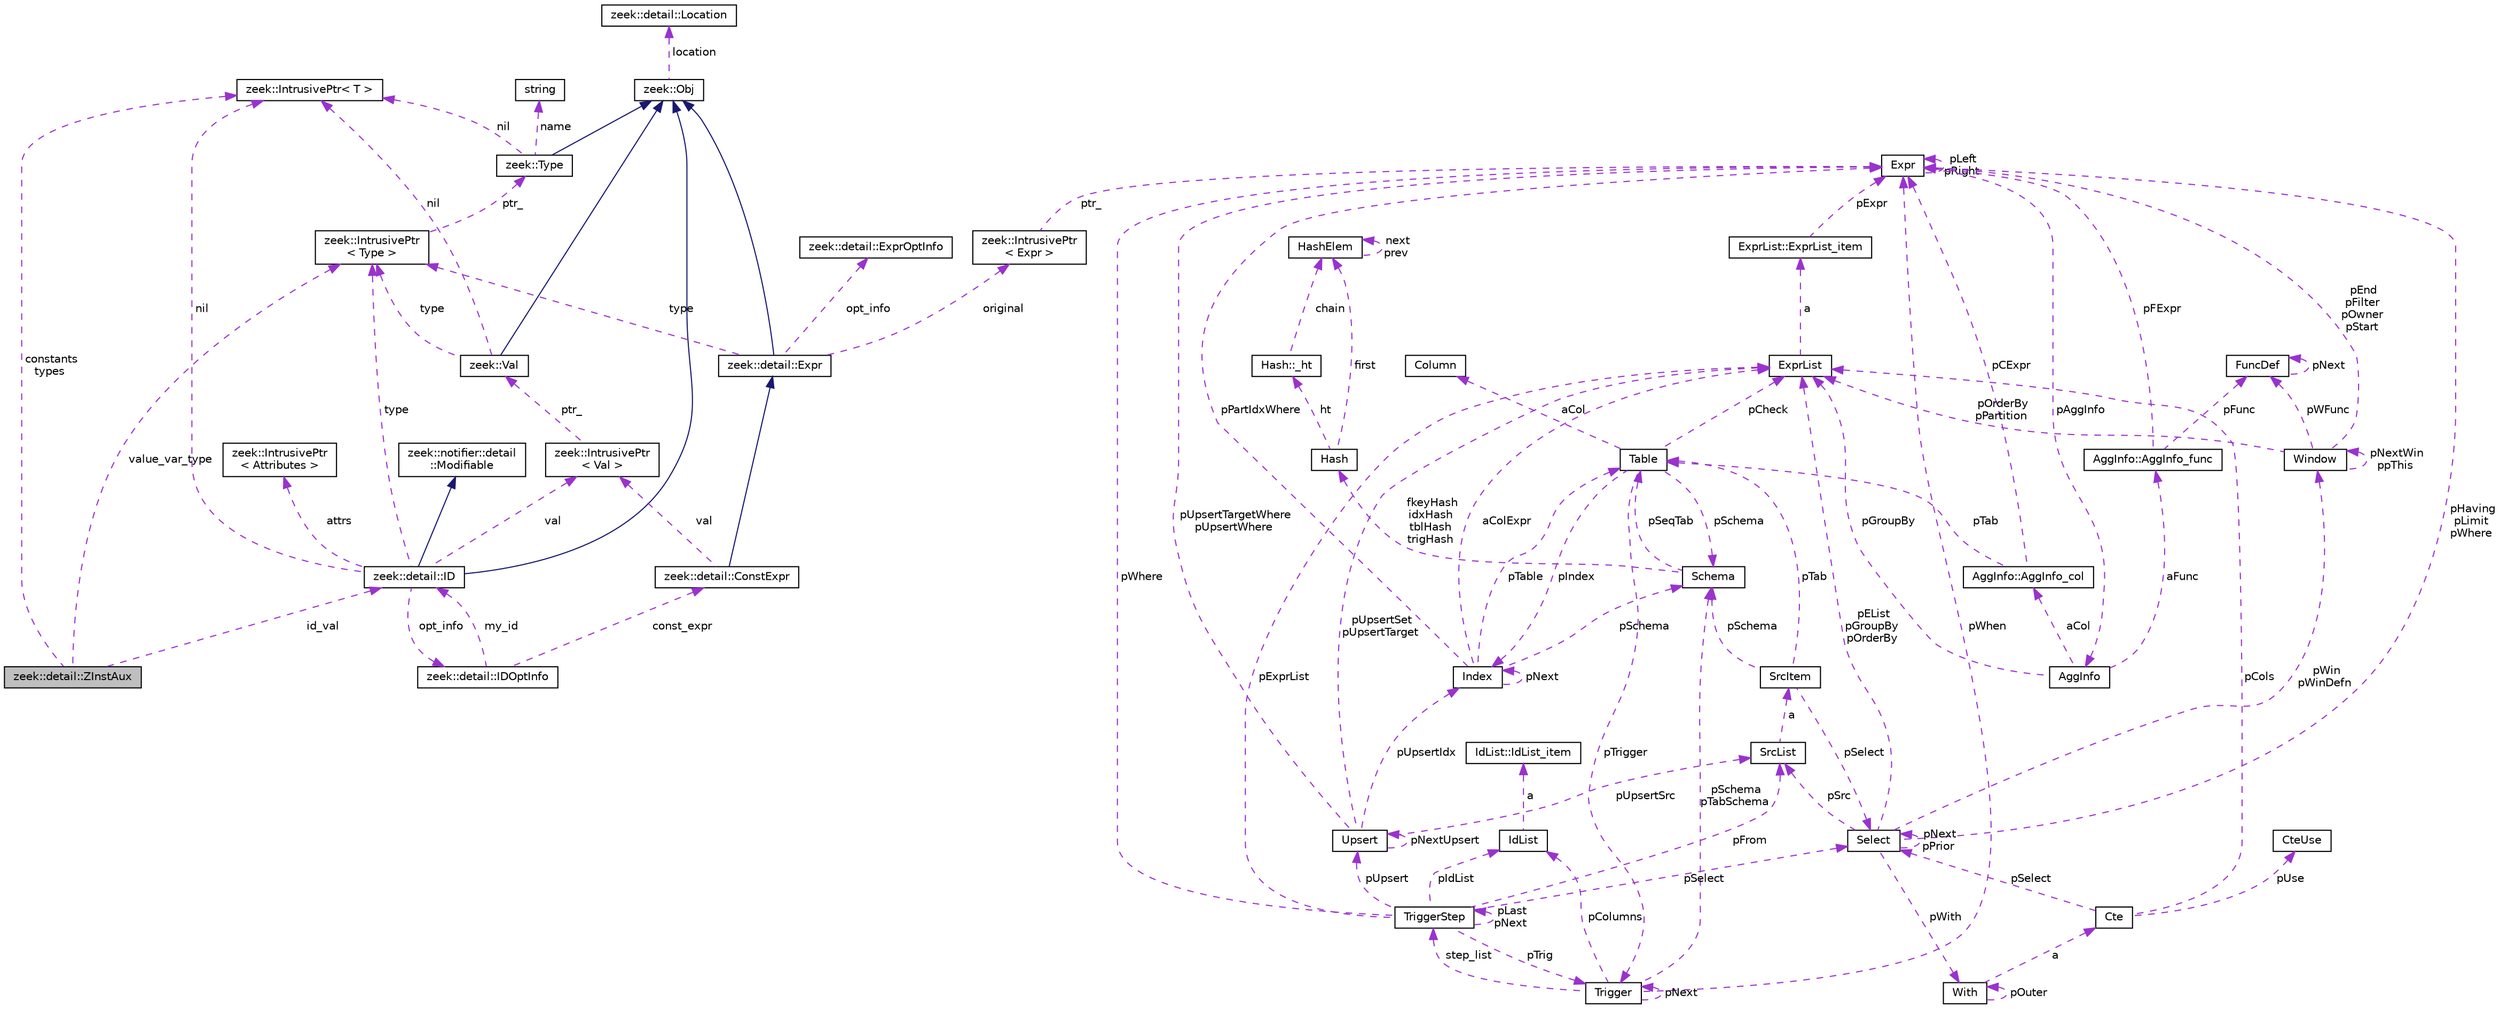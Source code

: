 digraph "zeek::detail::ZInstAux"
{
 // LATEX_PDF_SIZE
  edge [fontname="Helvetica",fontsize="10",labelfontname="Helvetica",labelfontsize="10"];
  node [fontname="Helvetica",fontsize="10",shape=record];
  Node1 [label="zeek::detail::ZInstAux",height=0.2,width=0.4,color="black", fillcolor="grey75", style="filled", fontcolor="black",tooltip=" "];
  Node2 -> Node1 [dir="back",color="darkorchid3",fontsize="10",style="dashed",label=" constants\ntypes" ,fontname="Helvetica"];
  Node2 [label="zeek::IntrusivePtr\< T \>",height=0.2,width=0.4,color="black", fillcolor="white", style="filled",URL="$d6/dba/classzeek_1_1IntrusivePtr.html",tooltip=" "];
  Node3 -> Node1 [dir="back",color="darkorchid3",fontsize="10",style="dashed",label=" id_val" ,fontname="Helvetica"];
  Node3 [label="zeek::detail::ID",height=0.2,width=0.4,color="black", fillcolor="white", style="filled",URL="$d1/dcf/classzeek_1_1detail_1_1ID.html",tooltip=" "];
  Node4 -> Node3 [dir="back",color="midnightblue",fontsize="10",style="solid",fontname="Helvetica"];
  Node4 [label="zeek::Obj",height=0.2,width=0.4,color="black", fillcolor="white", style="filled",URL="$dd/df1/classzeek_1_1Obj.html",tooltip=" "];
  Node5 -> Node4 [dir="back",color="darkorchid3",fontsize="10",style="dashed",label=" location" ,fontname="Helvetica"];
  Node5 [label="zeek::detail::Location",height=0.2,width=0.4,color="black", fillcolor="white", style="filled",URL="$d5/d1d/classzeek_1_1detail_1_1Location.html",tooltip=" "];
  Node6 -> Node3 [dir="back",color="midnightblue",fontsize="10",style="solid",fontname="Helvetica"];
  Node6 [label="zeek::notifier::detail\l::Modifiable",height=0.2,width=0.4,color="black", fillcolor="white", style="filled",URL="$d8/d87/classzeek_1_1notifier_1_1detail_1_1Modifiable.html",tooltip=" "];
  Node2 -> Node3 [dir="back",color="darkorchid3",fontsize="10",style="dashed",label=" nil" ,fontname="Helvetica"];
  Node7 -> Node3 [dir="back",color="darkorchid3",fontsize="10",style="dashed",label=" type" ,fontname="Helvetica"];
  Node7 [label="zeek::IntrusivePtr\l\< Type \>",height=0.2,width=0.4,color="black", fillcolor="white", style="filled",URL="$d6/dba/classzeek_1_1IntrusivePtr.html",tooltip=" "];
  Node8 -> Node7 [dir="back",color="darkorchid3",fontsize="10",style="dashed",label=" ptr_" ,fontname="Helvetica"];
  Node8 [label="zeek::Type",height=0.2,width=0.4,color="black", fillcolor="white", style="filled",URL="$d0/d4f/classzeek_1_1Type.html",tooltip=" "];
  Node4 -> Node8 [dir="back",color="midnightblue",fontsize="10",style="solid",fontname="Helvetica"];
  Node2 -> Node8 [dir="back",color="darkorchid3",fontsize="10",style="dashed",label=" nil" ,fontname="Helvetica"];
  Node9 -> Node8 [dir="back",color="darkorchid3",fontsize="10",style="dashed",label=" name" ,fontname="Helvetica"];
  Node9 [label="string",height=0.2,width=0.4,color="black", fillcolor="white", style="filled",tooltip=" "];
  Node10 -> Node3 [dir="back",color="darkorchid3",fontsize="10",style="dashed",label=" val" ,fontname="Helvetica"];
  Node10 [label="zeek::IntrusivePtr\l\< Val \>",height=0.2,width=0.4,color="black", fillcolor="white", style="filled",URL="$d6/dba/classzeek_1_1IntrusivePtr.html",tooltip=" "];
  Node11 -> Node10 [dir="back",color="darkorchid3",fontsize="10",style="dashed",label=" ptr_" ,fontname="Helvetica"];
  Node11 [label="zeek::Val",height=0.2,width=0.4,color="black", fillcolor="white", style="filled",URL="$de/d49/classzeek_1_1Val.html",tooltip=" "];
  Node4 -> Node11 [dir="back",color="midnightblue",fontsize="10",style="solid",fontname="Helvetica"];
  Node2 -> Node11 [dir="back",color="darkorchid3",fontsize="10",style="dashed",label=" nil" ,fontname="Helvetica"];
  Node7 -> Node11 [dir="back",color="darkorchid3",fontsize="10",style="dashed",label=" type" ,fontname="Helvetica"];
  Node12 -> Node3 [dir="back",color="darkorchid3",fontsize="10",style="dashed",label=" attrs" ,fontname="Helvetica"];
  Node12 [label="zeek::IntrusivePtr\l\< Attributes \>",height=0.2,width=0.4,color="black", fillcolor="white", style="filled",URL="$d6/dba/classzeek_1_1IntrusivePtr.html",tooltip=" "];
  Node13 -> Node3 [dir="back",color="darkorchid3",fontsize="10",style="dashed",label=" opt_info" ,fontname="Helvetica"];
  Node13 [label="zeek::detail::IDOptInfo",height=0.2,width=0.4,color="black", fillcolor="white", style="filled",URL="$dd/dcb/classzeek_1_1detail_1_1IDOptInfo.html",tooltip=" "];
  Node14 -> Node13 [dir="back",color="darkorchid3",fontsize="10",style="dashed",label=" const_expr" ,fontname="Helvetica"];
  Node14 [label="zeek::detail::ConstExpr",height=0.2,width=0.4,color="black", fillcolor="white", style="filled",URL="$db/db7/classzeek_1_1detail_1_1ConstExpr.html",tooltip=" "];
  Node15 -> Node14 [dir="back",color="midnightblue",fontsize="10",style="solid",fontname="Helvetica"];
  Node15 [label="zeek::detail::Expr",height=0.2,width=0.4,color="black", fillcolor="white", style="filled",URL="$dc/d54/classzeek_1_1detail_1_1Expr.html",tooltip=" "];
  Node4 -> Node15 [dir="back",color="midnightblue",fontsize="10",style="solid",fontname="Helvetica"];
  Node7 -> Node15 [dir="back",color="darkorchid3",fontsize="10",style="dashed",label=" type" ,fontname="Helvetica"];
  Node16 -> Node15 [dir="back",color="darkorchid3",fontsize="10",style="dashed",label=" original" ,fontname="Helvetica"];
  Node16 [label="zeek::IntrusivePtr\l\< Expr \>",height=0.2,width=0.4,color="black", fillcolor="white", style="filled",URL="$d6/dba/classzeek_1_1IntrusivePtr.html",tooltip=" "];
  Node17 -> Node16 [dir="back",color="darkorchid3",fontsize="10",style="dashed",label=" ptr_" ,fontname="Helvetica"];
  Node17 [label="Expr",height=0.2,width=0.4,color="black", fillcolor="white", style="filled",URL="$db/d1b/sqlite3_8c.html#d4/dfb/structExpr",tooltip=" "];
  Node17 -> Node17 [dir="back",color="darkorchid3",fontsize="10",style="dashed",label=" pLeft\npRight" ,fontname="Helvetica"];
  Node18 -> Node17 [dir="back",color="darkorchid3",fontsize="10",style="dashed",label=" pAggInfo" ,fontname="Helvetica"];
  Node18 [label="AggInfo",height=0.2,width=0.4,color="black", fillcolor="white", style="filled",URL="$db/d1b/sqlite3_8c.html#d2/dc8/structAggInfo",tooltip=" "];
  Node19 -> Node18 [dir="back",color="darkorchid3",fontsize="10",style="dashed",label=" pGroupBy" ,fontname="Helvetica"];
  Node19 [label="ExprList",height=0.2,width=0.4,color="black", fillcolor="white", style="filled",URL="$db/d1b/sqlite3_8c.html#d5/d5c/structExprList",tooltip=" "];
  Node20 -> Node19 [dir="back",color="darkorchid3",fontsize="10",style="dashed",label=" a" ,fontname="Helvetica"];
  Node20 [label="ExprList::ExprList_item",height=0.2,width=0.4,color="black", fillcolor="white", style="filled",URL="$db/d1b/sqlite3_8c.html#d8/dae/structExprList_1_1ExprList__item",tooltip=" "];
  Node17 -> Node20 [dir="back",color="darkorchid3",fontsize="10",style="dashed",label=" pExpr" ,fontname="Helvetica"];
  Node21 -> Node18 [dir="back",color="darkorchid3",fontsize="10",style="dashed",label=" aCol" ,fontname="Helvetica"];
  Node21 [label="AggInfo::AggInfo_col",height=0.2,width=0.4,color="black", fillcolor="white", style="filled",URL="$db/d1b/sqlite3_8c.html#d6/d3a/structAggInfo_1_1AggInfo__col",tooltip=" "];
  Node22 -> Node21 [dir="back",color="darkorchid3",fontsize="10",style="dashed",label=" pTab" ,fontname="Helvetica"];
  Node22 [label="Table",height=0.2,width=0.4,color="black", fillcolor="white", style="filled",URL="$db/d1b/sqlite3_8c.html#dc/dcb/structTable",tooltip=" "];
  Node23 -> Node22 [dir="back",color="darkorchid3",fontsize="10",style="dashed",label=" aCol" ,fontname="Helvetica"];
  Node23 [label="Column",height=0.2,width=0.4,color="black", fillcolor="white", style="filled",URL="$db/d1b/sqlite3_8c.html#dc/dc1/structColumn",tooltip=" "];
  Node24 -> Node22 [dir="back",color="darkorchid3",fontsize="10",style="dashed",label=" pIndex" ,fontname="Helvetica"];
  Node24 [label="Index",height=0.2,width=0.4,color="black", fillcolor="white", style="filled",URL="$db/d1b/sqlite3_8c.html#df/d86/structIndex",tooltip=" "];
  Node22 -> Node24 [dir="back",color="darkorchid3",fontsize="10",style="dashed",label=" pTable" ,fontname="Helvetica"];
  Node24 -> Node24 [dir="back",color="darkorchid3",fontsize="10",style="dashed",label=" pNext" ,fontname="Helvetica"];
  Node25 -> Node24 [dir="back",color="darkorchid3",fontsize="10",style="dashed",label=" pSchema" ,fontname="Helvetica"];
  Node25 [label="Schema",height=0.2,width=0.4,color="black", fillcolor="white", style="filled",URL="$db/d1b/sqlite3_8c.html#d8/db0/structSchema",tooltip=" "];
  Node26 -> Node25 [dir="back",color="darkorchid3",fontsize="10",style="dashed",label=" fkeyHash\nidxHash\ntblHash\ntrigHash" ,fontname="Helvetica"];
  Node26 [label="Hash",height=0.2,width=0.4,color="black", fillcolor="white", style="filled",URL="$db/d1b/sqlite3_8c.html#d1/dbe/structHash",tooltip=" "];
  Node27 -> Node26 [dir="back",color="darkorchid3",fontsize="10",style="dashed",label=" first" ,fontname="Helvetica"];
  Node27 [label="HashElem",height=0.2,width=0.4,color="black", fillcolor="white", style="filled",URL="$db/d1b/sqlite3_8c.html#da/d21/structHashElem",tooltip=" "];
  Node27 -> Node27 [dir="back",color="darkorchid3",fontsize="10",style="dashed",label=" next\nprev" ,fontname="Helvetica"];
  Node28 -> Node26 [dir="back",color="darkorchid3",fontsize="10",style="dashed",label=" ht" ,fontname="Helvetica"];
  Node28 [label="Hash::_ht",height=0.2,width=0.4,color="black", fillcolor="white", style="filled",URL="$db/d1b/sqlite3_8c.html#d7/d1f/structHash_1_1__ht",tooltip=" "];
  Node27 -> Node28 [dir="back",color="darkorchid3",fontsize="10",style="dashed",label=" chain" ,fontname="Helvetica"];
  Node22 -> Node25 [dir="back",color="darkorchid3",fontsize="10",style="dashed",label=" pSeqTab" ,fontname="Helvetica"];
  Node17 -> Node24 [dir="back",color="darkorchid3",fontsize="10",style="dashed",label=" pPartIdxWhere" ,fontname="Helvetica"];
  Node19 -> Node24 [dir="back",color="darkorchid3",fontsize="10",style="dashed",label=" aColExpr" ,fontname="Helvetica"];
  Node19 -> Node22 [dir="back",color="darkorchid3",fontsize="10",style="dashed",label=" pCheck" ,fontname="Helvetica"];
  Node29 -> Node22 [dir="back",color="darkorchid3",fontsize="10",style="dashed",label=" pTrigger" ,fontname="Helvetica"];
  Node29 [label="Trigger",height=0.2,width=0.4,color="black", fillcolor="white", style="filled",URL="$db/d1b/sqlite3_8c.html#dc/d15/structTrigger",tooltip=" "];
  Node17 -> Node29 [dir="back",color="darkorchid3",fontsize="10",style="dashed",label=" pWhen" ,fontname="Helvetica"];
  Node30 -> Node29 [dir="back",color="darkorchid3",fontsize="10",style="dashed",label=" pColumns" ,fontname="Helvetica"];
  Node30 [label="IdList",height=0.2,width=0.4,color="black", fillcolor="white", style="filled",URL="$db/d1b/sqlite3_8c.html#da/d69/structIdList",tooltip=" "];
  Node31 -> Node30 [dir="back",color="darkorchid3",fontsize="10",style="dashed",label=" a" ,fontname="Helvetica"];
  Node31 [label="IdList::IdList_item",height=0.2,width=0.4,color="black", fillcolor="white", style="filled",URL="$db/d1b/sqlite3_8c.html#d4/dc3/structIdList_1_1IdList__item",tooltip=" "];
  Node25 -> Node29 [dir="back",color="darkorchid3",fontsize="10",style="dashed",label=" pSchema\npTabSchema" ,fontname="Helvetica"];
  Node32 -> Node29 [dir="back",color="darkorchid3",fontsize="10",style="dashed",label=" step_list" ,fontname="Helvetica"];
  Node32 [label="TriggerStep",height=0.2,width=0.4,color="black", fillcolor="white", style="filled",URL="$db/d1b/sqlite3_8c.html#d5/da5/structTriggerStep",tooltip=" "];
  Node29 -> Node32 [dir="back",color="darkorchid3",fontsize="10",style="dashed",label=" pTrig" ,fontname="Helvetica"];
  Node33 -> Node32 [dir="back",color="darkorchid3",fontsize="10",style="dashed",label=" pSelect" ,fontname="Helvetica"];
  Node33 [label="Select",height=0.2,width=0.4,color="black", fillcolor="white", style="filled",URL="$db/d1b/sqlite3_8c.html#dd/d39/structSelect",tooltip=" "];
  Node19 -> Node33 [dir="back",color="darkorchid3",fontsize="10",style="dashed",label=" pEList\npGroupBy\npOrderBy" ,fontname="Helvetica"];
  Node34 -> Node33 [dir="back",color="darkorchid3",fontsize="10",style="dashed",label=" pSrc" ,fontname="Helvetica"];
  Node34 [label="SrcList",height=0.2,width=0.4,color="black", fillcolor="white", style="filled",URL="$db/d1b/sqlite3_8c.html#de/deb/structSrcList",tooltip=" "];
  Node35 -> Node34 [dir="back",color="darkorchid3",fontsize="10",style="dashed",label=" a" ,fontname="Helvetica"];
  Node35 [label="SrcItem",height=0.2,width=0.4,color="black", fillcolor="white", style="filled",URL="$db/d1b/sqlite3_8c.html#d0/d26/structSrcItem",tooltip=" "];
  Node25 -> Node35 [dir="back",color="darkorchid3",fontsize="10",style="dashed",label=" pSchema" ,fontname="Helvetica"];
  Node22 -> Node35 [dir="back",color="darkorchid3",fontsize="10",style="dashed",label=" pTab" ,fontname="Helvetica"];
  Node33 -> Node35 [dir="back",color="darkorchid3",fontsize="10",style="dashed",label=" pSelect" ,fontname="Helvetica"];
  Node17 -> Node33 [dir="back",color="darkorchid3",fontsize="10",style="dashed",label=" pHaving\npLimit\npWhere" ,fontname="Helvetica"];
  Node33 -> Node33 [dir="back",color="darkorchid3",fontsize="10",style="dashed",label=" pNext\npPrior" ,fontname="Helvetica"];
  Node36 -> Node33 [dir="back",color="darkorchid3",fontsize="10",style="dashed",label=" pWith" ,fontname="Helvetica"];
  Node36 [label="With",height=0.2,width=0.4,color="black", fillcolor="white", style="filled",URL="$db/d1b/sqlite3_8c.html#df/d70/structWith",tooltip=" "];
  Node36 -> Node36 [dir="back",color="darkorchid3",fontsize="10",style="dashed",label=" pOuter" ,fontname="Helvetica"];
  Node37 -> Node36 [dir="back",color="darkorchid3",fontsize="10",style="dashed",label=" a" ,fontname="Helvetica"];
  Node37 [label="Cte",height=0.2,width=0.4,color="black", fillcolor="white", style="filled",URL="$db/d1b/sqlite3_8c.html#da/dbd/structCte",tooltip=" "];
  Node19 -> Node37 [dir="back",color="darkorchid3",fontsize="10",style="dashed",label=" pCols" ,fontname="Helvetica"];
  Node33 -> Node37 [dir="back",color="darkorchid3",fontsize="10",style="dashed",label=" pSelect" ,fontname="Helvetica"];
  Node38 -> Node37 [dir="back",color="darkorchid3",fontsize="10",style="dashed",label=" pUse" ,fontname="Helvetica"];
  Node38 [label="CteUse",height=0.2,width=0.4,color="black", fillcolor="white", style="filled",URL="$db/d1b/sqlite3_8c.html#d1/d27/structCteUse",tooltip=" "];
  Node39 -> Node33 [dir="back",color="darkorchid3",fontsize="10",style="dashed",label=" pWin\npWinDefn" ,fontname="Helvetica"];
  Node39 [label="Window",height=0.2,width=0.4,color="black", fillcolor="white", style="filled",URL="$db/d1b/sqlite3_8c.html#d6/d08/structWindow",tooltip=" "];
  Node19 -> Node39 [dir="back",color="darkorchid3",fontsize="10",style="dashed",label=" pOrderBy\npPartition" ,fontname="Helvetica"];
  Node17 -> Node39 [dir="back",color="darkorchid3",fontsize="10",style="dashed",label=" pEnd\npFilter\npOwner\npStart" ,fontname="Helvetica"];
  Node39 -> Node39 [dir="back",color="darkorchid3",fontsize="10",style="dashed",label=" pNextWin\nppThis" ,fontname="Helvetica"];
  Node40 -> Node39 [dir="back",color="darkorchid3",fontsize="10",style="dashed",label=" pWFunc" ,fontname="Helvetica"];
  Node40 [label="FuncDef",height=0.2,width=0.4,color="black", fillcolor="white", style="filled",URL="$d1/d3a/structFuncDef.html",tooltip=" "];
  Node40 -> Node40 [dir="back",color="darkorchid3",fontsize="10",style="dashed",label=" pNext" ,fontname="Helvetica"];
  Node34 -> Node32 [dir="back",color="darkorchid3",fontsize="10",style="dashed",label=" pFrom" ,fontname="Helvetica"];
  Node17 -> Node32 [dir="back",color="darkorchid3",fontsize="10",style="dashed",label=" pWhere" ,fontname="Helvetica"];
  Node19 -> Node32 [dir="back",color="darkorchid3",fontsize="10",style="dashed",label=" pExprList" ,fontname="Helvetica"];
  Node30 -> Node32 [dir="back",color="darkorchid3",fontsize="10",style="dashed",label=" pIdList" ,fontname="Helvetica"];
  Node41 -> Node32 [dir="back",color="darkorchid3",fontsize="10",style="dashed",label=" pUpsert" ,fontname="Helvetica"];
  Node41 [label="Upsert",height=0.2,width=0.4,color="black", fillcolor="white", style="filled",URL="$db/d1b/sqlite3_8c.html#da/d8e/structUpsert",tooltip=" "];
  Node19 -> Node41 [dir="back",color="darkorchid3",fontsize="10",style="dashed",label=" pUpsertSet\npUpsertTarget" ,fontname="Helvetica"];
  Node17 -> Node41 [dir="back",color="darkorchid3",fontsize="10",style="dashed",label=" pUpsertTargetWhere\npUpsertWhere" ,fontname="Helvetica"];
  Node41 -> Node41 [dir="back",color="darkorchid3",fontsize="10",style="dashed",label=" pNextUpsert" ,fontname="Helvetica"];
  Node24 -> Node41 [dir="back",color="darkorchid3",fontsize="10",style="dashed",label=" pUpsertIdx" ,fontname="Helvetica"];
  Node34 -> Node41 [dir="back",color="darkorchid3",fontsize="10",style="dashed",label=" pUpsertSrc" ,fontname="Helvetica"];
  Node32 -> Node32 [dir="back",color="darkorchid3",fontsize="10",style="dashed",label=" pLast\npNext" ,fontname="Helvetica"];
  Node29 -> Node29 [dir="back",color="darkorchid3",fontsize="10",style="dashed",label=" pNext" ,fontname="Helvetica"];
  Node25 -> Node22 [dir="back",color="darkorchid3",fontsize="10",style="dashed",label=" pSchema" ,fontname="Helvetica"];
  Node17 -> Node21 [dir="back",color="darkorchid3",fontsize="10",style="dashed",label=" pCExpr" ,fontname="Helvetica"];
  Node42 -> Node18 [dir="back",color="darkorchid3",fontsize="10",style="dashed",label=" aFunc" ,fontname="Helvetica"];
  Node42 [label="AggInfo::AggInfo_func",height=0.2,width=0.4,color="black", fillcolor="white", style="filled",URL="$db/d1b/sqlite3_8c.html#d3/d2e/structAggInfo_1_1AggInfo__func",tooltip=" "];
  Node17 -> Node42 [dir="back",color="darkorchid3",fontsize="10",style="dashed",label=" pFExpr" ,fontname="Helvetica"];
  Node40 -> Node42 [dir="back",color="darkorchid3",fontsize="10",style="dashed",label=" pFunc" ,fontname="Helvetica"];
  Node43 -> Node15 [dir="back",color="darkorchid3",fontsize="10",style="dashed",label=" opt_info" ,fontname="Helvetica"];
  Node43 [label="zeek::detail::ExprOptInfo",height=0.2,width=0.4,color="black", fillcolor="white", style="filled",URL="$d2/d12/namespacezeek_1_1detail.html#de/d9f/classzeek_1_1detail_1_1ExprOptInfo",tooltip=" "];
  Node10 -> Node14 [dir="back",color="darkorchid3",fontsize="10",style="dashed",label=" val" ,fontname="Helvetica"];
  Node3 -> Node13 [dir="back",color="darkorchid3",fontsize="10",style="dashed",label=" my_id" ,fontname="Helvetica"];
  Node7 -> Node1 [dir="back",color="darkorchid3",fontsize="10",style="dashed",label=" value_var_type" ,fontname="Helvetica"];
}
